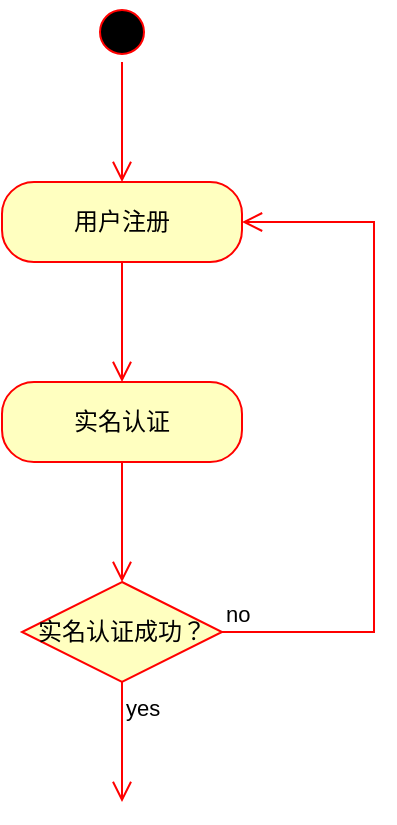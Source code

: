 <mxfile version="24.2.0" type="github">
  <diagram name="第 1 页" id="NtcVsVLaRbumFOKemuv2">
    <mxGraphModel dx="713" dy="302" grid="1" gridSize="10" guides="1" tooltips="1" connect="1" arrows="1" fold="1" page="1" pageScale="1" pageWidth="827" pageHeight="1169" math="0" shadow="0">
      <root>
        <mxCell id="0" />
        <mxCell id="1" parent="0" />
        <mxCell id="y2YLIuxYfXUynwP3sAxS-4" value="" style="ellipse;html=1;shape=startState;fillColor=#000000;strokeColor=#ff0000;" vertex="1" parent="1">
          <mxGeometry x="150" y="50" width="30" height="30" as="geometry" />
        </mxCell>
        <mxCell id="y2YLIuxYfXUynwP3sAxS-5" value="" style="edgeStyle=orthogonalEdgeStyle;html=1;verticalAlign=bottom;endArrow=open;endSize=8;strokeColor=#ff0000;rounded=0;" edge="1" source="y2YLIuxYfXUynwP3sAxS-4" parent="1">
          <mxGeometry relative="1" as="geometry">
            <mxPoint x="165" y="140" as="targetPoint" />
          </mxGeometry>
        </mxCell>
        <mxCell id="y2YLIuxYfXUynwP3sAxS-7" value="用户注册" style="rounded=1;whiteSpace=wrap;html=1;arcSize=40;fontColor=#000000;fillColor=#ffffc0;strokeColor=#ff0000;" vertex="1" parent="1">
          <mxGeometry x="105" y="140" width="120" height="40" as="geometry" />
        </mxCell>
        <mxCell id="y2YLIuxYfXUynwP3sAxS-8" value="" style="edgeStyle=orthogonalEdgeStyle;html=1;verticalAlign=bottom;endArrow=open;endSize=8;strokeColor=#ff0000;rounded=0;" edge="1" source="y2YLIuxYfXUynwP3sAxS-7" parent="1">
          <mxGeometry relative="1" as="geometry">
            <mxPoint x="165" y="240" as="targetPoint" />
          </mxGeometry>
        </mxCell>
        <mxCell id="y2YLIuxYfXUynwP3sAxS-9" value="实名认证" style="rounded=1;whiteSpace=wrap;html=1;arcSize=40;fontColor=#000000;fillColor=#ffffc0;strokeColor=#ff0000;" vertex="1" parent="1">
          <mxGeometry x="105" y="240" width="120" height="40" as="geometry" />
        </mxCell>
        <mxCell id="y2YLIuxYfXUynwP3sAxS-10" value="" style="edgeStyle=orthogonalEdgeStyle;html=1;verticalAlign=bottom;endArrow=open;endSize=8;strokeColor=#ff0000;rounded=0;" edge="1" source="y2YLIuxYfXUynwP3sAxS-9" parent="1">
          <mxGeometry relative="1" as="geometry">
            <mxPoint x="165" y="340" as="targetPoint" />
          </mxGeometry>
        </mxCell>
        <mxCell id="y2YLIuxYfXUynwP3sAxS-16" value="实名认证成功？" style="rhombus;whiteSpace=wrap;html=1;fontColor=#000000;fillColor=#ffffc0;strokeColor=#ff0000;" vertex="1" parent="1">
          <mxGeometry x="115" y="340" width="100" height="50" as="geometry" />
        </mxCell>
        <mxCell id="y2YLIuxYfXUynwP3sAxS-17" value="no" style="edgeStyle=orthogonalEdgeStyle;html=1;align=left;verticalAlign=bottom;endArrow=open;endSize=8;strokeColor=#ff0000;rounded=0;entryX=1;entryY=0.5;entryDx=0;entryDy=0;" edge="1" source="y2YLIuxYfXUynwP3sAxS-16" parent="1" target="y2YLIuxYfXUynwP3sAxS-7">
          <mxGeometry x="-1" relative="1" as="geometry">
            <mxPoint x="360" y="160" as="targetPoint" />
            <Array as="points">
              <mxPoint x="291" y="365" />
              <mxPoint x="291" y="160" />
            </Array>
          </mxGeometry>
        </mxCell>
        <mxCell id="y2YLIuxYfXUynwP3sAxS-18" value="yes" style="edgeStyle=orthogonalEdgeStyle;html=1;align=left;verticalAlign=top;endArrow=open;endSize=8;strokeColor=#ff0000;rounded=0;" edge="1" source="y2YLIuxYfXUynwP3sAxS-16" parent="1">
          <mxGeometry x="-1" relative="1" as="geometry">
            <mxPoint x="165" y="450" as="targetPoint" />
          </mxGeometry>
        </mxCell>
      </root>
    </mxGraphModel>
  </diagram>
</mxfile>
